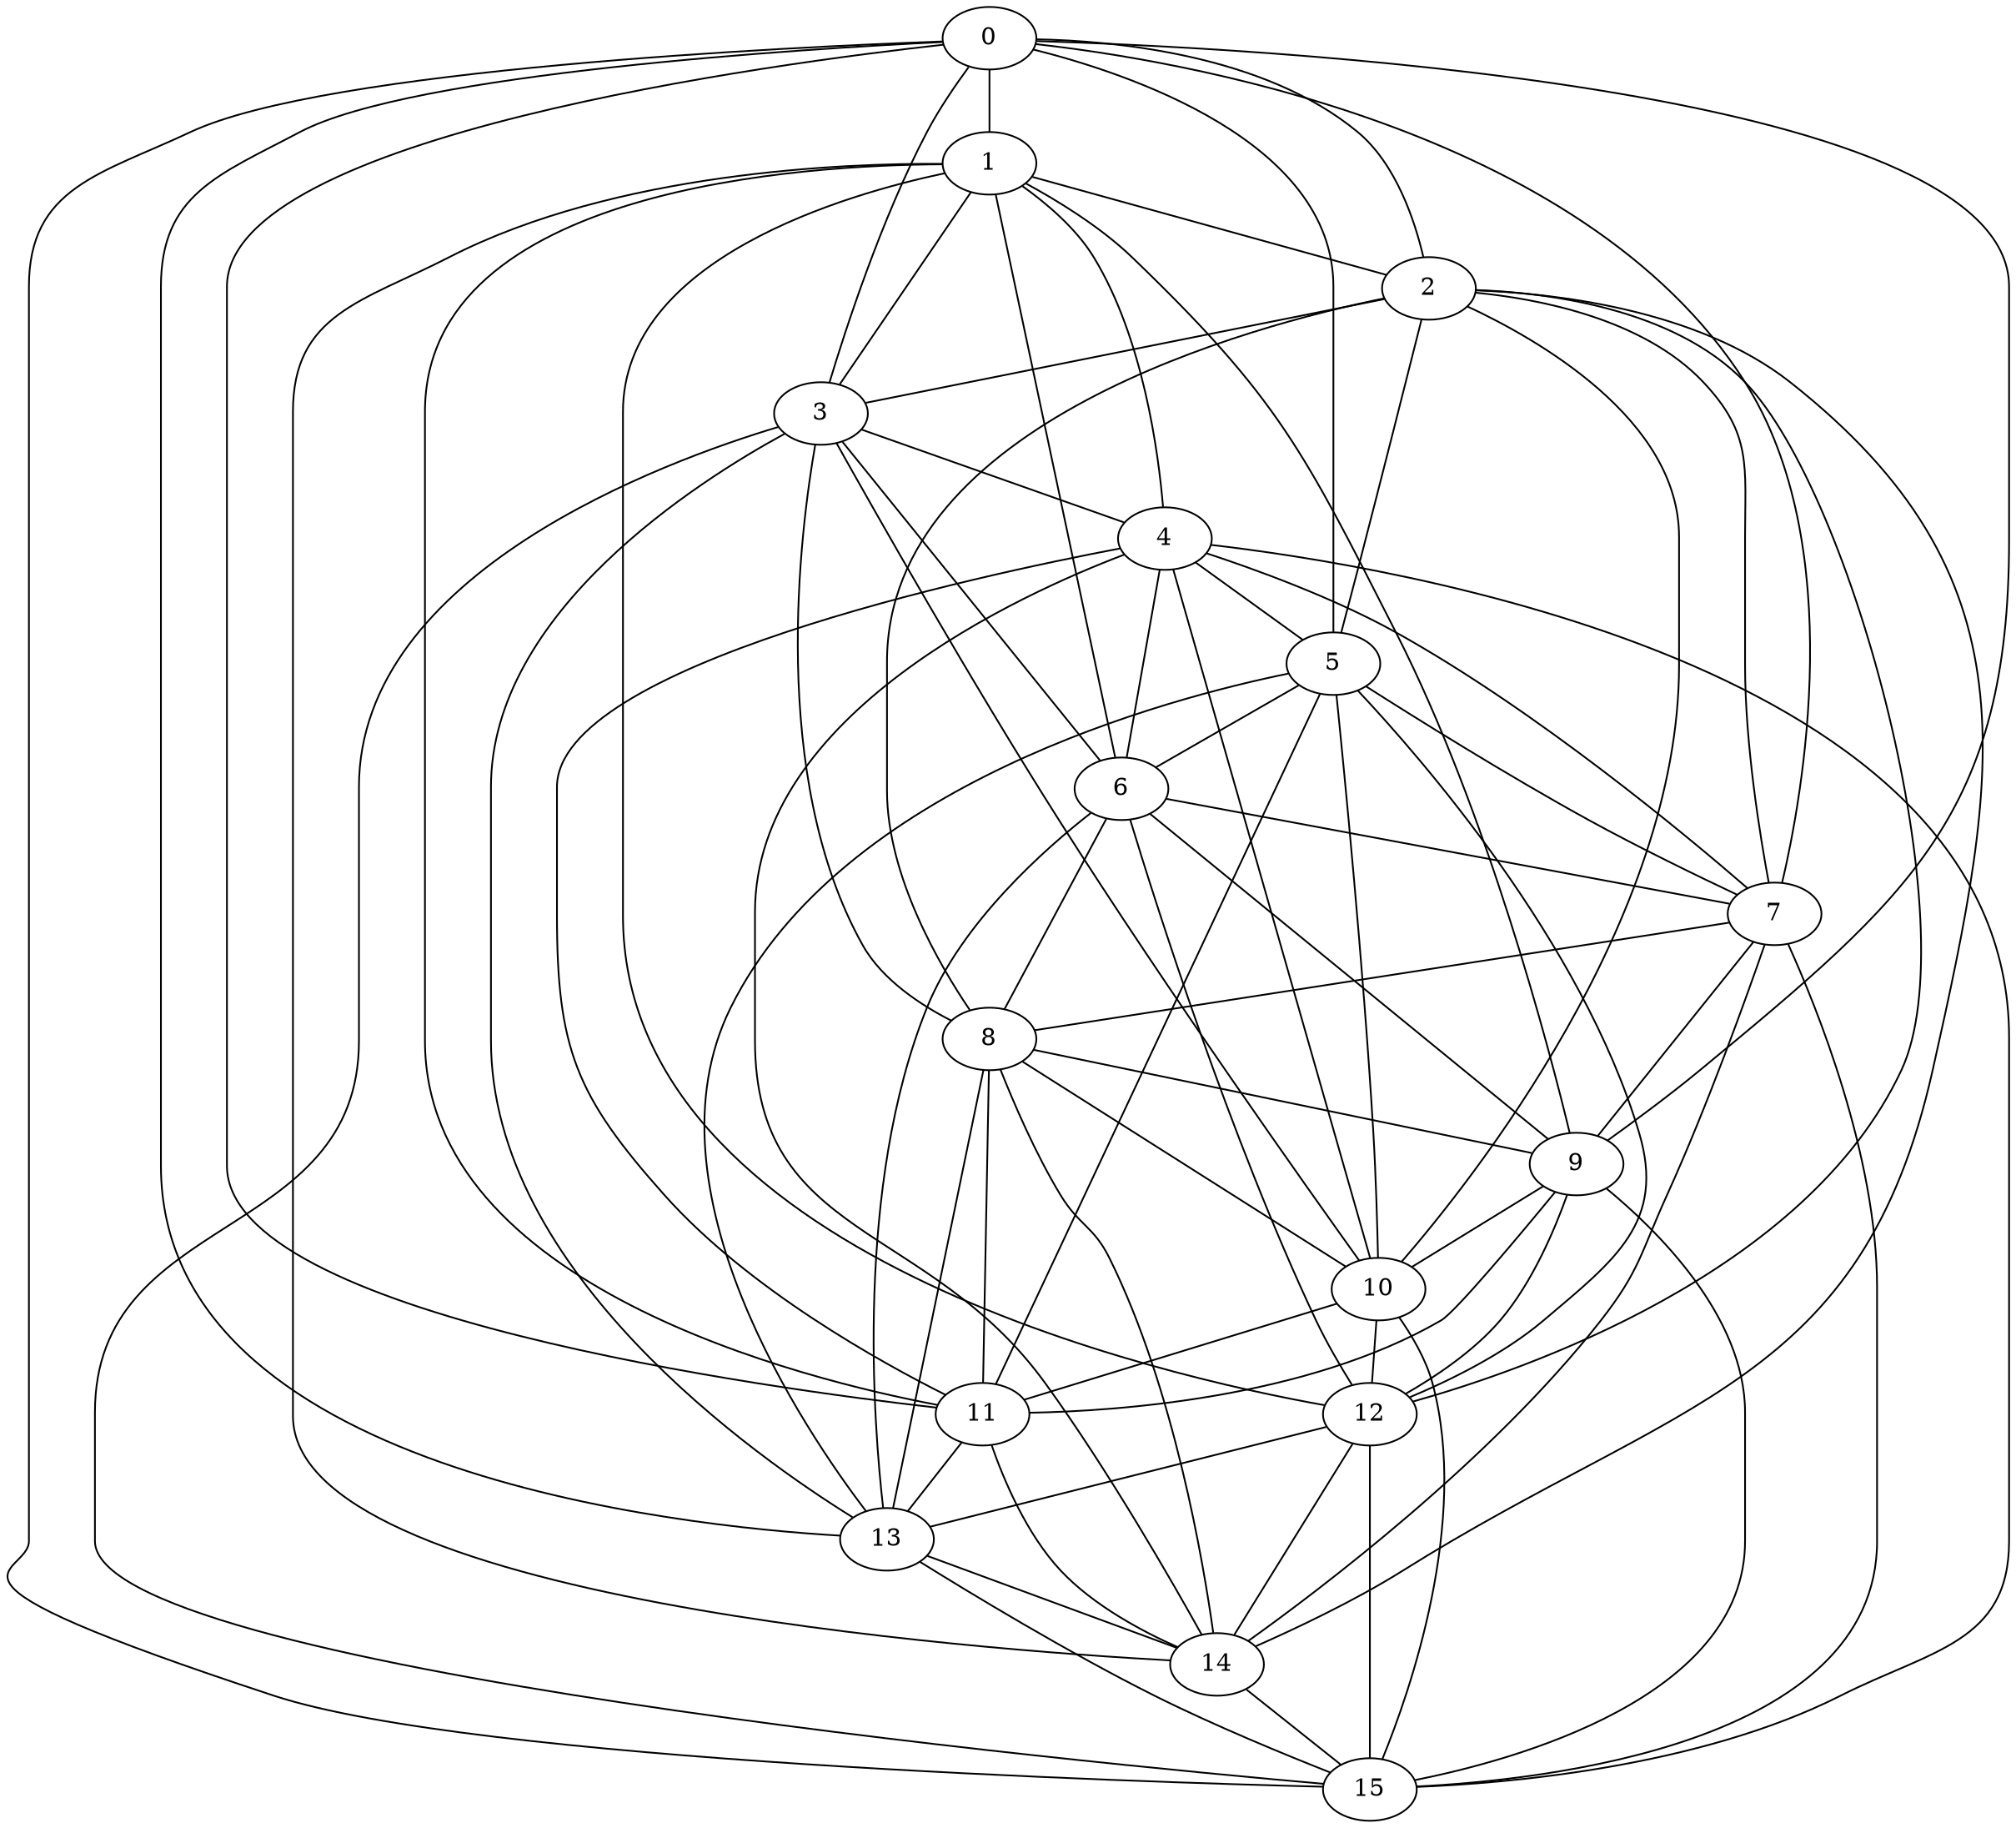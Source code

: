 graph g {0;1;2;3;4;5;6;7;8;9;10;11;12;13;14;15;0 -- 1;0 -- 2;0 -- 3;0 -- 5;0 -- 7;0 -- 9;0 -- 11;0 -- 13;0 -- 15;1 -- 2;1 -- 3;1 -- 4;1 -- 6;1 -- 9;1 -- 11;1 -- 12;1 -- 14;2 -- 3;2 -- 5;2 -- 7;2 -- 8;2 -- 10;2 -- 12;2 -- 14;3 -- 4;3 -- 6;3 -- 8;3 -- 10;3 -- 13;3 -- 15;4 -- 5;4 -- 6;4 -- 7;4 -- 10;4 -- 11;4 -- 14;4 -- 15;5 -- 6;5 -- 7;5 -- 10;5 -- 11;5 -- 12;5 -- 13;6 -- 7;6 -- 8;6 -- 9;6 -- 12;6 -- 13;7 -- 8;7 -- 9;7 -- 14;7 -- 15;8 -- 9;8 -- 10;8 -- 11;8 -- 13;8 -- 14;9 -- 10;9 -- 11;9 -- 12;9 -- 15;10 -- 11;10 -- 12;10 -- 15;11 -- 13;11 -- 14;12 -- 13;12 -- 14;12 -- 15;13 -- 14;13 -- 15;14 -- 15;}